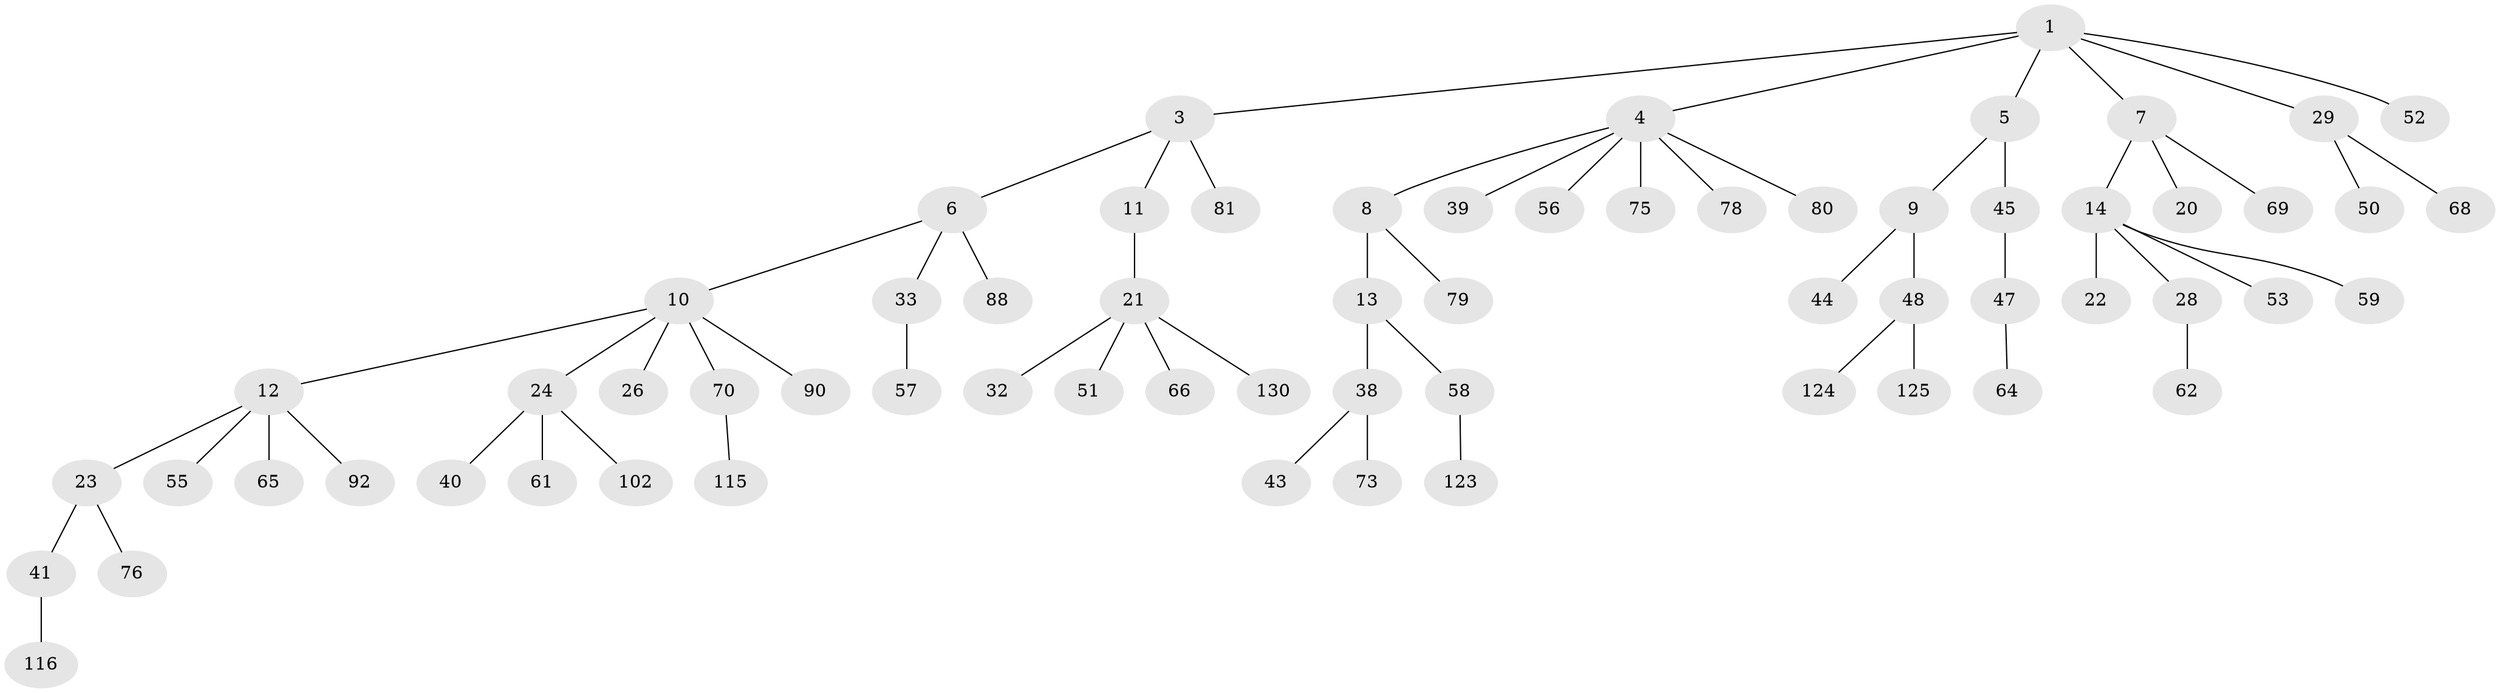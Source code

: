 // original degree distribution, {4: 0.09774436090225563, 8: 0.015037593984962405, 3: 0.09774436090225563, 5: 0.03759398496240601, 2: 0.24060150375939848, 1: 0.5112781954887218}
// Generated by graph-tools (version 1.1) at 2025/15/03/09/25 04:15:34]
// undirected, 66 vertices, 65 edges
graph export_dot {
graph [start="1"]
  node [color=gray90,style=filled];
  1 [super="+2"];
  3 [super="+35+18+95+131+42"];
  4 [super="+31+83+17+36+16"];
  5;
  6;
  7;
  8;
  9 [super="+15+71"];
  10 [super="+19"];
  11;
  12;
  13 [super="+85"];
  14 [super="+54"];
  20 [super="+132"];
  21;
  22 [super="+74+72"];
  23 [super="+96"];
  24;
  26;
  28;
  29 [super="+30+37"];
  32;
  33 [super="+97+60"];
  38;
  39 [super="+89"];
  40;
  41;
  43 [super="+111"];
  44 [super="+117+113+77"];
  45;
  47;
  48;
  50 [super="+84+106"];
  51;
  52;
  53;
  55;
  56;
  57;
  58;
  59 [super="+93"];
  61;
  62;
  64;
  65;
  66;
  68 [super="+103"];
  69;
  70;
  73 [super="+86"];
  75;
  76;
  78 [super="+127"];
  79;
  80 [super="+114"];
  81;
  88;
  90;
  92;
  102 [super="+133"];
  115 [super="+120"];
  116;
  123;
  124;
  125;
  130;
  1 -- 7;
  1 -- 29;
  1 -- 52;
  1 -- 3;
  1 -- 4;
  1 -- 5;
  3 -- 6;
  3 -- 11;
  3 -- 81;
  4 -- 8;
  4 -- 39;
  4 -- 78;
  4 -- 56;
  4 -- 80;
  4 -- 75;
  5 -- 9;
  5 -- 45;
  6 -- 10;
  6 -- 33;
  6 -- 88;
  7 -- 14;
  7 -- 20;
  7 -- 69;
  8 -- 13;
  8 -- 79;
  9 -- 48;
  9 -- 44;
  10 -- 12;
  10 -- 24;
  10 -- 70;
  10 -- 26;
  10 -- 90;
  11 -- 21;
  12 -- 23;
  12 -- 55;
  12 -- 65;
  12 -- 92;
  13 -- 38;
  13 -- 58;
  14 -- 22;
  14 -- 28;
  14 -- 53;
  14 -- 59;
  21 -- 32;
  21 -- 51;
  21 -- 66;
  21 -- 130;
  23 -- 41;
  23 -- 76;
  24 -- 40;
  24 -- 61;
  24 -- 102;
  28 -- 62;
  29 -- 50;
  29 -- 68;
  33 -- 57;
  38 -- 43;
  38 -- 73;
  41 -- 116;
  45 -- 47;
  47 -- 64;
  48 -- 124;
  48 -- 125;
  58 -- 123;
  70 -- 115;
}
